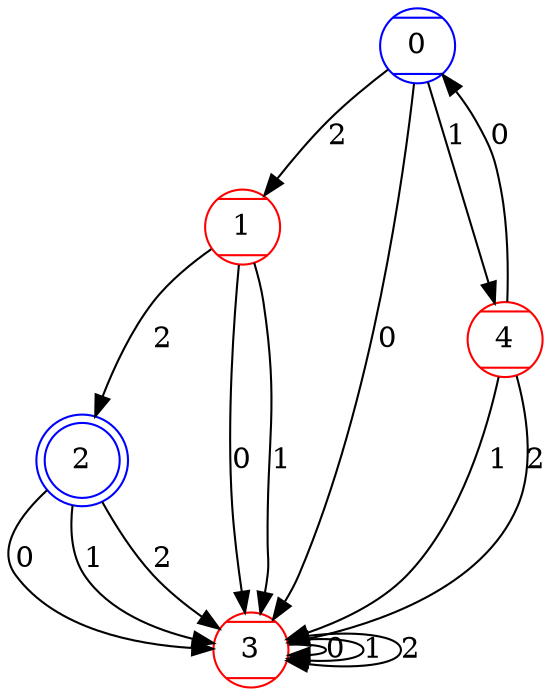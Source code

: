 digraph{
0 [color=blue, style=striped, shape=Mcircle]
1 [color=red, style=striped, shape=Mcircle]
2 [color=blue, style=striped, shape=doublecircle]
3 [color=red, style=striped, shape=Mcircle]
4 [color=red, style=striped, shape=Mcircle]
0->3 [label=0]
0->4 [label=1]
0->1 [label=2]
1->3 [label=0]
1->3 [label=1]
1->2 [label=2]
2->3 [label=0]
2->3 [label=1]
2->3 [label=2]
3->3 [label=0]
3->3 [label=1]
3->3 [label=2]
4->0 [label=0]
4->3 [label=1]
4->3 [label=2]
}